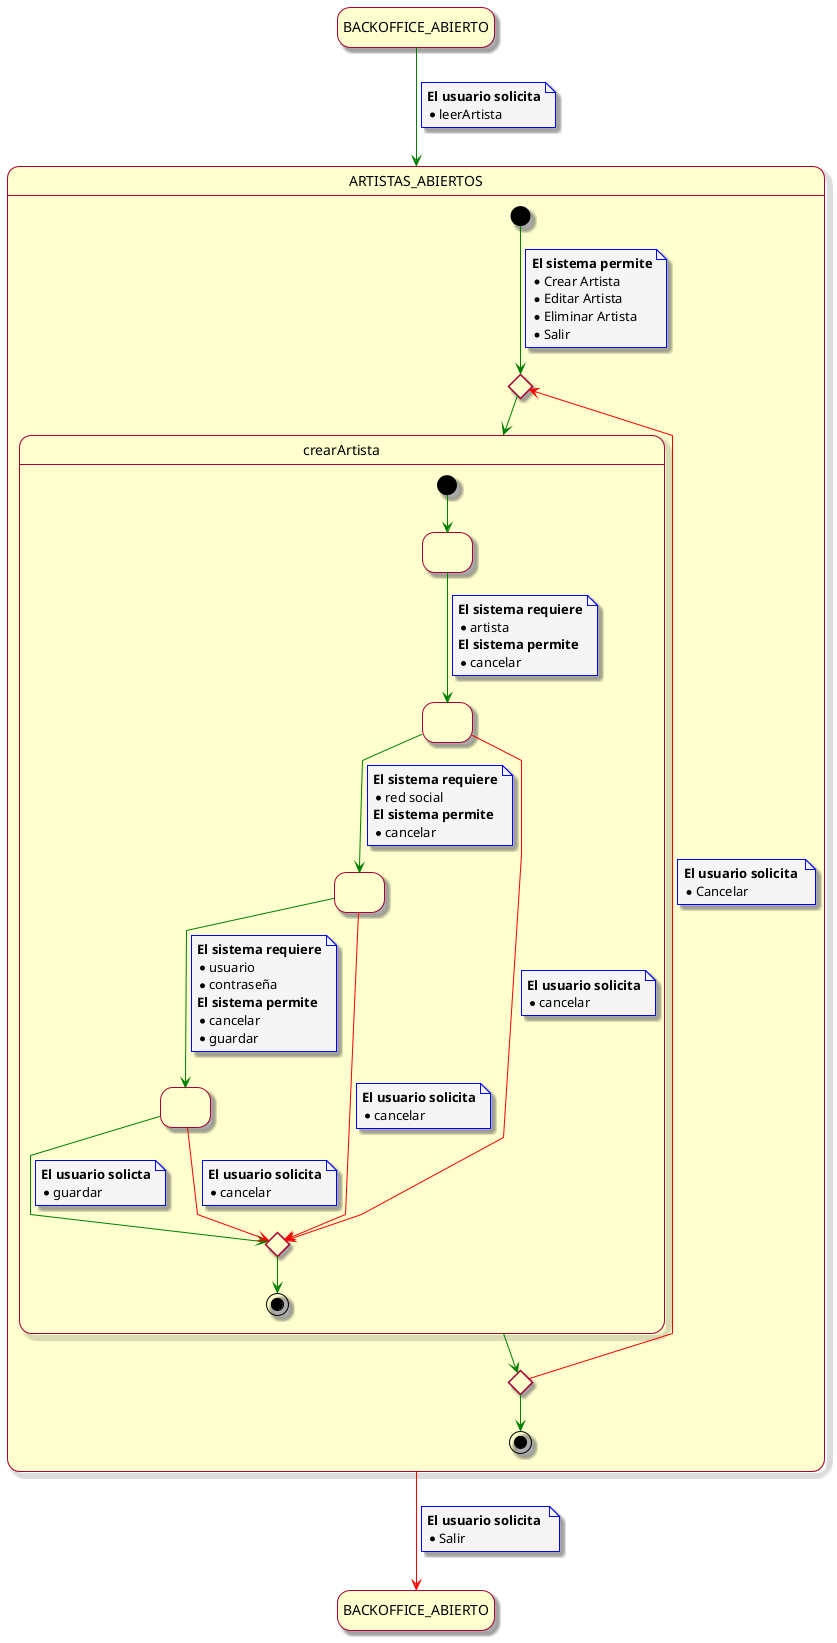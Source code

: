 @startuml tryhtr
skin rose 

skinparam {
    NoteBackgroundColor #whiteSmoke
    ArrowColor #green
    NoteBorderColor #blue
    linetype polyline
}

hide empty description

state initstate as "BACKOFFICE_ABIERTO"

initstate --> ARTISTAS_ABIERTOS
note on link
<b>El usuario solicita</b>
* leerArtista
end note

state ARTISTAS_ABIERTOS{
    state cond <<choice>>
    state condFinal <<choice>>
    [*] --> cond
    note on link
        <b>El sistema permite</b>
        * Crear Artista
        * Editar Artista
        * Eliminar Artista
        * Salir
    end note
    cond --> crearArtista
    state crearArtista {

        state 1 as " "
        state 2 as " "
        state 3 as " "
        state 4 as " "
        state condicional <<choice>>

        [*] --> 1

        1 --> 2
        note on link
        <b>El sistema requiere</b>
        * artista
        <b>El sistema permite</b>
        * cancelar
        end note

        2 --> 3
        note on link
        <b>El sistema requiere</b>
        * red social
        <b>El sistema permite</b>
        * cancelar
        end note

        3 --> 4
        note on link
        <b>El sistema requiere</b>
        * usuario
        * contraseña
        <b>El sistema permite</b>
        * cancelar
        * guardar
        end note

        4 --> condicional
        note on link
        <b>El usuario solicta</b>
        * guardar
        end note

        2 -[#red]-> condicional
        note on link
        <b>El usuario solicita</b>
        * cancelar
        end note

        3 -[#red]-> condicional
        note on link
        <b>El usuario solicita</b>
        * cancelar
        end note

        4 -[#red]-> condicional
        note on link
        <b>El usuario solicita</b>
        * cancelar
        end note

        condicional --> [*]
    }

    crearArtista --> condFinal

    condFinal -[#red]-> cond
    note on link 
        <b>El usuario solicita </b>
        * Cancelar
    end note

    condFinal --> [*]
}

state endstate as "BACKOFFICE_ABIERTO"
ARTISTAS_ABIERTOS -[#red]-> endstate
note on link 
    <b>El usuario solicita </b>
    * Salir
end note

@enduml

